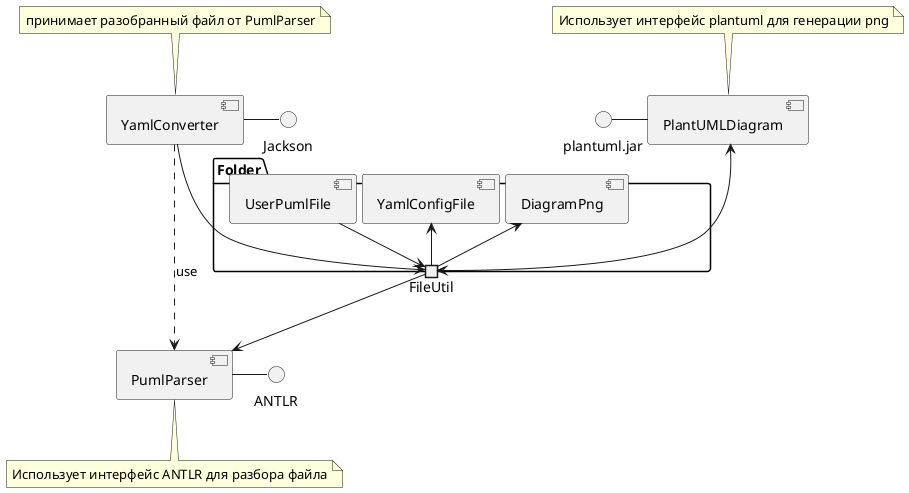@startuml
'https://plantuml.com/component-diagram

database "Folder" {
    folder "Folder" {
        [DiagramPng]
        [YamlConfigFile]
        [UserPumlFile]
   }
   portout FileUtil
}

[PumlParser]-r-ANTLR
[YamlConverter]-r-Jackson
[YamlConverter] ..> [PumlParser] : use
FileUtil --> [PumlParser]
[PlantUMLDiagram]-l- plantuml.jar
PlantUMLDiagram <--> FileUtil
FileUtil --> [DiagramPng]
[UserPumlFile] --> FileUtil
[YamlConverter] --> FileUtil
FileUtil --> [YamlConfigFile]

note top of [YamlConverter]
    принимает разобранный файл от PumlParser
end note

note bottom of [PumlParser]
    Использует интерфейс ANTLR для разбора файла
end note

note top of [PlantUMLDiagram]
    Использует интерфейс plantuml для генерации png
end note

@enduml